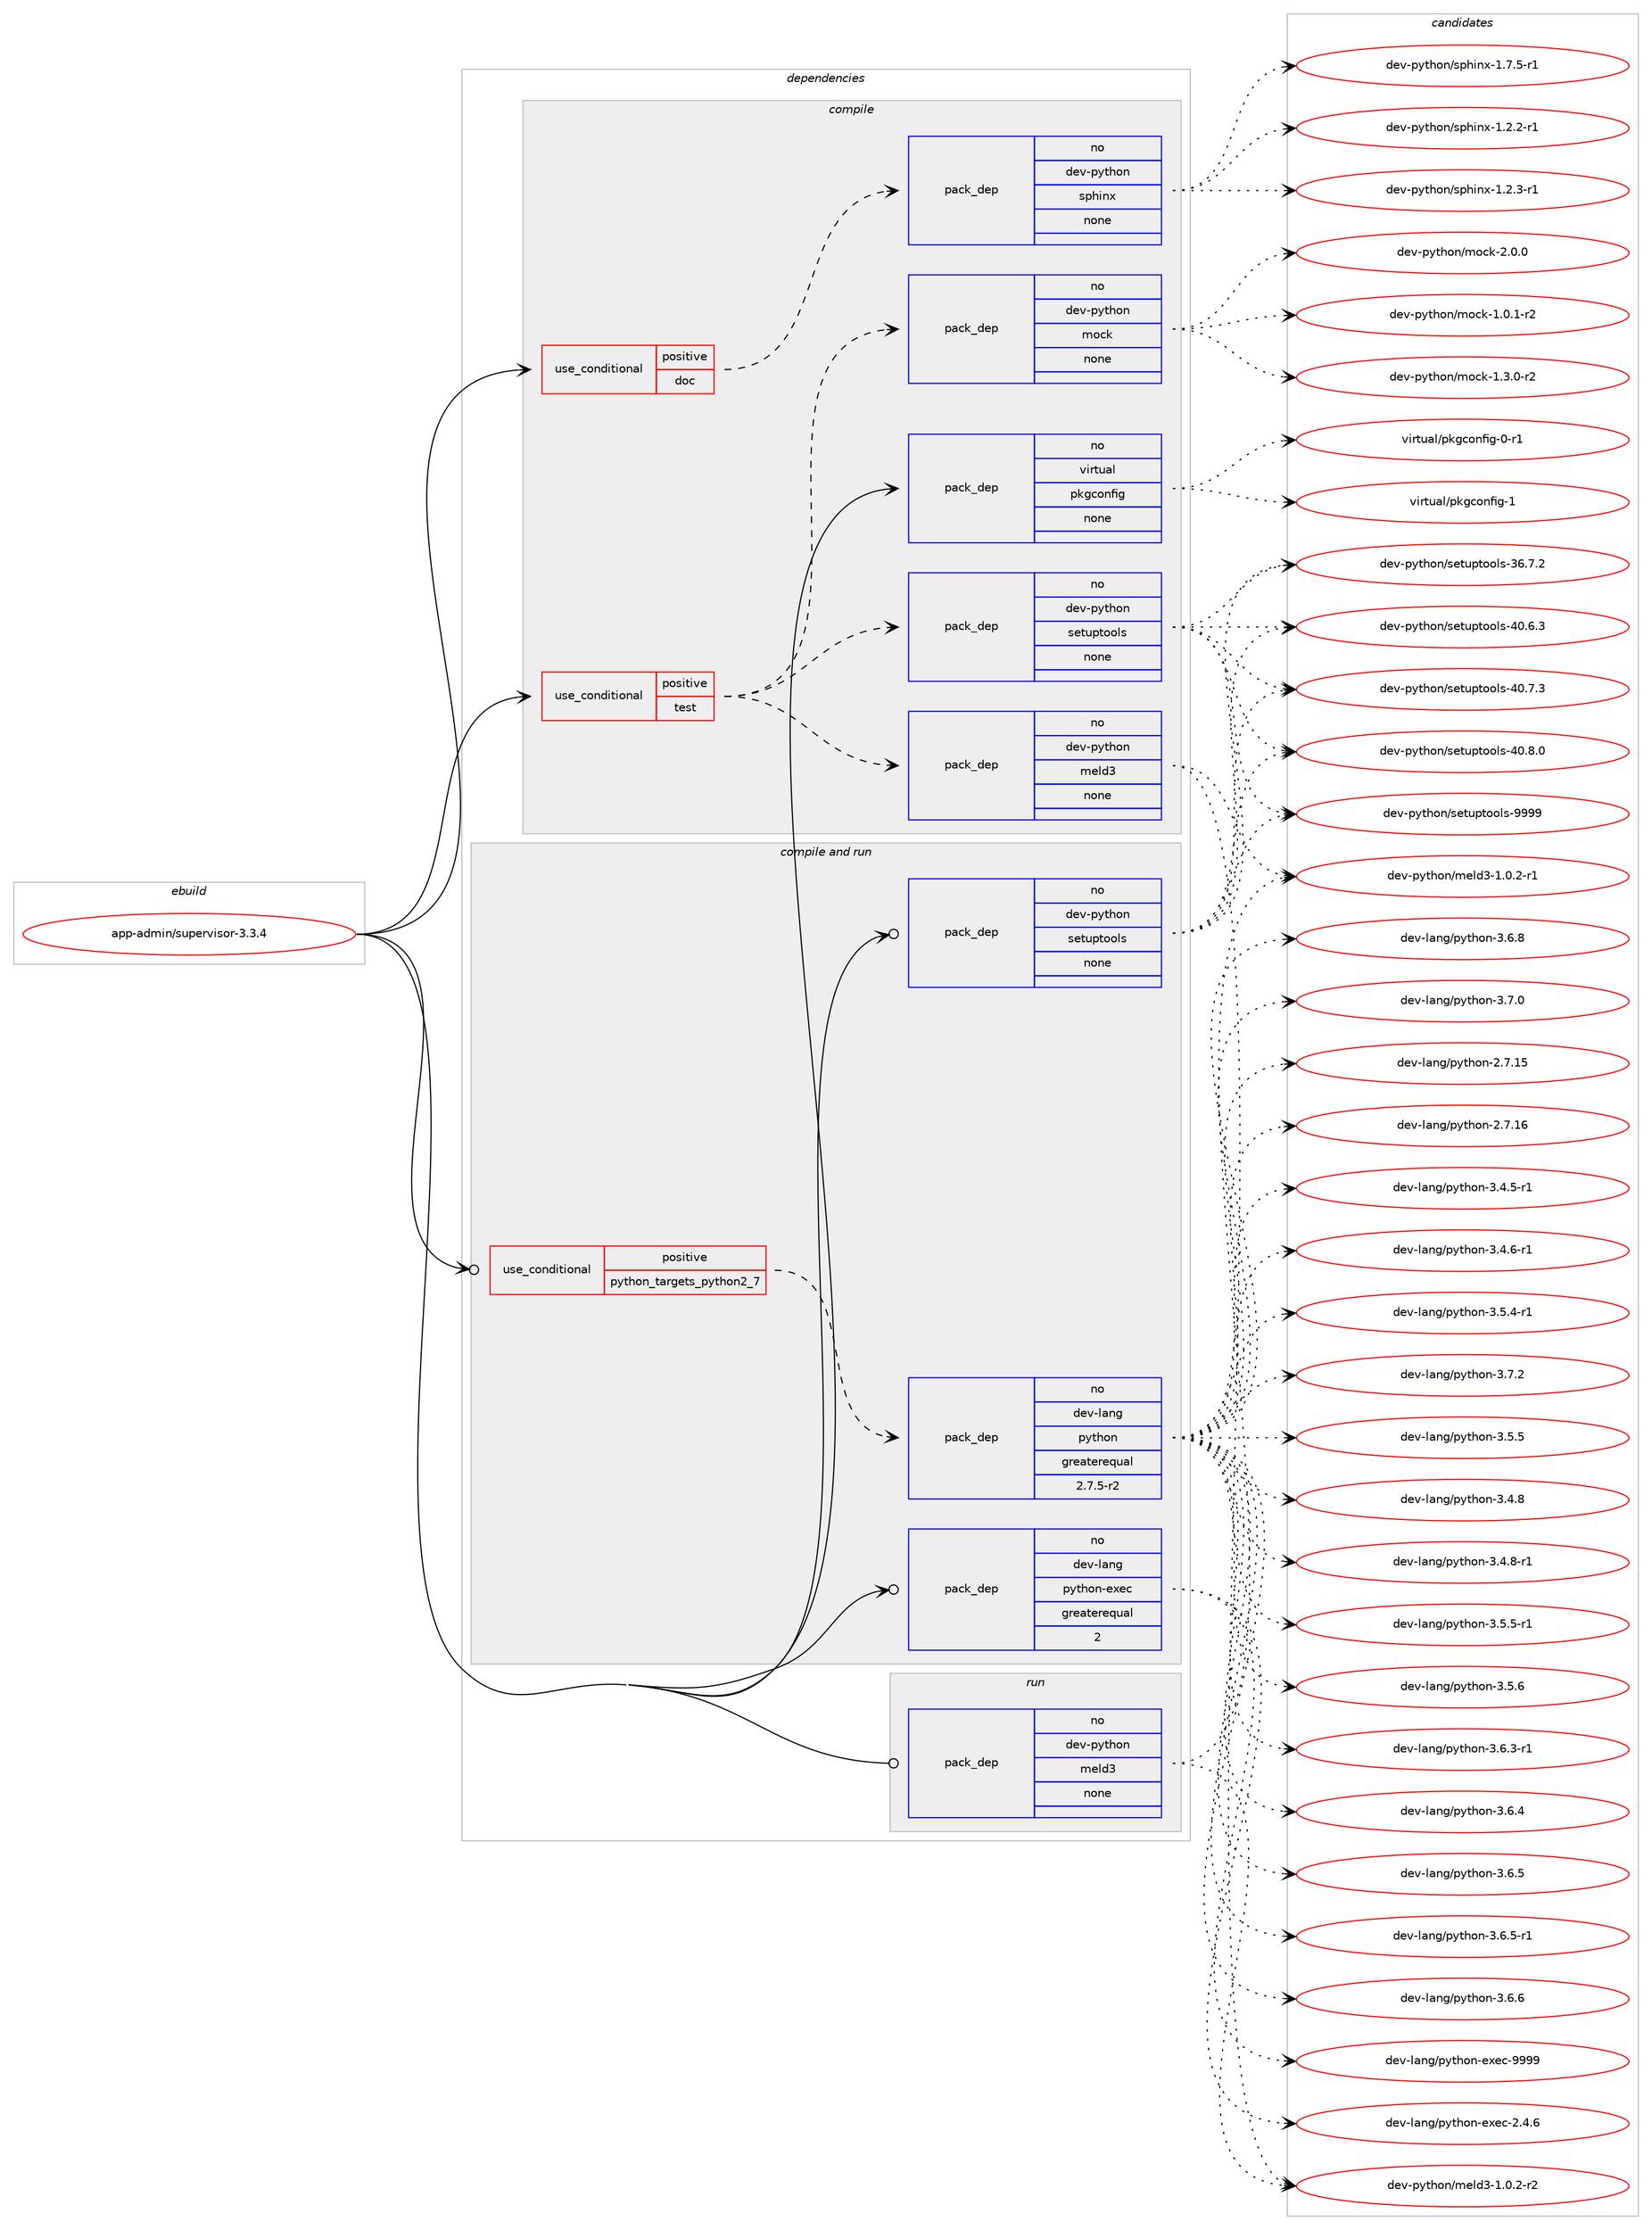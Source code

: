 digraph prolog {

# *************
# Graph options
# *************

newrank=true;
concentrate=true;
compound=true;
graph [rankdir=LR,fontname=Helvetica,fontsize=10,ranksep=1.5];#, ranksep=2.5, nodesep=0.2];
edge  [arrowhead=vee];
node  [fontname=Helvetica,fontsize=10];

# **********
# The ebuild
# **********

subgraph cluster_leftcol {
color=gray;
rank=same;
label=<<i>ebuild</i>>;
id [label="app-admin/supervisor-3.3.4", color=red, width=4, href="../app-admin/supervisor-3.3.4.svg"];
}

# ****************
# The dependencies
# ****************

subgraph cluster_midcol {
color=gray;
label=<<i>dependencies</i>>;
subgraph cluster_compile {
fillcolor="#eeeeee";
style=filled;
label=<<i>compile</i>>;
subgraph cond346053 {
dependency1269597 [label=<<TABLE BORDER="0" CELLBORDER="1" CELLSPACING="0" CELLPADDING="4"><TR><TD ROWSPAN="3" CELLPADDING="10">use_conditional</TD></TR><TR><TD>positive</TD></TR><TR><TD>doc</TD></TR></TABLE>>, shape=none, color=red];
subgraph pack903867 {
dependency1269598 [label=<<TABLE BORDER="0" CELLBORDER="1" CELLSPACING="0" CELLPADDING="4" WIDTH="220"><TR><TD ROWSPAN="6" CELLPADDING="30">pack_dep</TD></TR><TR><TD WIDTH="110">no</TD></TR><TR><TD>dev-python</TD></TR><TR><TD>sphinx</TD></TR><TR><TD>none</TD></TR><TR><TD></TD></TR></TABLE>>, shape=none, color=blue];
}
dependency1269597:e -> dependency1269598:w [weight=20,style="dashed",arrowhead="vee"];
}
id:e -> dependency1269597:w [weight=20,style="solid",arrowhead="vee"];
subgraph cond346054 {
dependency1269599 [label=<<TABLE BORDER="0" CELLBORDER="1" CELLSPACING="0" CELLPADDING="4"><TR><TD ROWSPAN="3" CELLPADDING="10">use_conditional</TD></TR><TR><TD>positive</TD></TR><TR><TD>test</TD></TR></TABLE>>, shape=none, color=red];
subgraph pack903868 {
dependency1269600 [label=<<TABLE BORDER="0" CELLBORDER="1" CELLSPACING="0" CELLPADDING="4" WIDTH="220"><TR><TD ROWSPAN="6" CELLPADDING="30">pack_dep</TD></TR><TR><TD WIDTH="110">no</TD></TR><TR><TD>dev-python</TD></TR><TR><TD>meld3</TD></TR><TR><TD>none</TD></TR><TR><TD></TD></TR></TABLE>>, shape=none, color=blue];
}
dependency1269599:e -> dependency1269600:w [weight=20,style="dashed",arrowhead="vee"];
subgraph pack903869 {
dependency1269601 [label=<<TABLE BORDER="0" CELLBORDER="1" CELLSPACING="0" CELLPADDING="4" WIDTH="220"><TR><TD ROWSPAN="6" CELLPADDING="30">pack_dep</TD></TR><TR><TD WIDTH="110">no</TD></TR><TR><TD>dev-python</TD></TR><TR><TD>setuptools</TD></TR><TR><TD>none</TD></TR><TR><TD></TD></TR></TABLE>>, shape=none, color=blue];
}
dependency1269599:e -> dependency1269601:w [weight=20,style="dashed",arrowhead="vee"];
subgraph pack903870 {
dependency1269602 [label=<<TABLE BORDER="0" CELLBORDER="1" CELLSPACING="0" CELLPADDING="4" WIDTH="220"><TR><TD ROWSPAN="6" CELLPADDING="30">pack_dep</TD></TR><TR><TD WIDTH="110">no</TD></TR><TR><TD>dev-python</TD></TR><TR><TD>mock</TD></TR><TR><TD>none</TD></TR><TR><TD></TD></TR></TABLE>>, shape=none, color=blue];
}
dependency1269599:e -> dependency1269602:w [weight=20,style="dashed",arrowhead="vee"];
}
id:e -> dependency1269599:w [weight=20,style="solid",arrowhead="vee"];
subgraph pack903871 {
dependency1269603 [label=<<TABLE BORDER="0" CELLBORDER="1" CELLSPACING="0" CELLPADDING="4" WIDTH="220"><TR><TD ROWSPAN="6" CELLPADDING="30">pack_dep</TD></TR><TR><TD WIDTH="110">no</TD></TR><TR><TD>virtual</TD></TR><TR><TD>pkgconfig</TD></TR><TR><TD>none</TD></TR><TR><TD></TD></TR></TABLE>>, shape=none, color=blue];
}
id:e -> dependency1269603:w [weight=20,style="solid",arrowhead="vee"];
}
subgraph cluster_compileandrun {
fillcolor="#eeeeee";
style=filled;
label=<<i>compile and run</i>>;
subgraph cond346055 {
dependency1269604 [label=<<TABLE BORDER="0" CELLBORDER="1" CELLSPACING="0" CELLPADDING="4"><TR><TD ROWSPAN="3" CELLPADDING="10">use_conditional</TD></TR><TR><TD>positive</TD></TR><TR><TD>python_targets_python2_7</TD></TR></TABLE>>, shape=none, color=red];
subgraph pack903872 {
dependency1269605 [label=<<TABLE BORDER="0" CELLBORDER="1" CELLSPACING="0" CELLPADDING="4" WIDTH="220"><TR><TD ROWSPAN="6" CELLPADDING="30">pack_dep</TD></TR><TR><TD WIDTH="110">no</TD></TR><TR><TD>dev-lang</TD></TR><TR><TD>python</TD></TR><TR><TD>greaterequal</TD></TR><TR><TD>2.7.5-r2</TD></TR></TABLE>>, shape=none, color=blue];
}
dependency1269604:e -> dependency1269605:w [weight=20,style="dashed",arrowhead="vee"];
}
id:e -> dependency1269604:w [weight=20,style="solid",arrowhead="odotvee"];
subgraph pack903873 {
dependency1269606 [label=<<TABLE BORDER="0" CELLBORDER="1" CELLSPACING="0" CELLPADDING="4" WIDTH="220"><TR><TD ROWSPAN="6" CELLPADDING="30">pack_dep</TD></TR><TR><TD WIDTH="110">no</TD></TR><TR><TD>dev-lang</TD></TR><TR><TD>python-exec</TD></TR><TR><TD>greaterequal</TD></TR><TR><TD>2</TD></TR></TABLE>>, shape=none, color=blue];
}
id:e -> dependency1269606:w [weight=20,style="solid",arrowhead="odotvee"];
subgraph pack903874 {
dependency1269607 [label=<<TABLE BORDER="0" CELLBORDER="1" CELLSPACING="0" CELLPADDING="4" WIDTH="220"><TR><TD ROWSPAN="6" CELLPADDING="30">pack_dep</TD></TR><TR><TD WIDTH="110">no</TD></TR><TR><TD>dev-python</TD></TR><TR><TD>setuptools</TD></TR><TR><TD>none</TD></TR><TR><TD></TD></TR></TABLE>>, shape=none, color=blue];
}
id:e -> dependency1269607:w [weight=20,style="solid",arrowhead="odotvee"];
}
subgraph cluster_run {
fillcolor="#eeeeee";
style=filled;
label=<<i>run</i>>;
subgraph pack903875 {
dependency1269608 [label=<<TABLE BORDER="0" CELLBORDER="1" CELLSPACING="0" CELLPADDING="4" WIDTH="220"><TR><TD ROWSPAN="6" CELLPADDING="30">pack_dep</TD></TR><TR><TD WIDTH="110">no</TD></TR><TR><TD>dev-python</TD></TR><TR><TD>meld3</TD></TR><TR><TD>none</TD></TR><TR><TD></TD></TR></TABLE>>, shape=none, color=blue];
}
id:e -> dependency1269608:w [weight=20,style="solid",arrowhead="odot"];
}
}

# **************
# The candidates
# **************

subgraph cluster_choices {
rank=same;
color=gray;
label=<<i>candidates</i>>;

subgraph choice903867 {
color=black;
nodesep=1;
choice10010111845112121116104111110471151121041051101204549465046504511449 [label="dev-python/sphinx-1.2.2-r1", color=red, width=4,href="../dev-python/sphinx-1.2.2-r1.svg"];
choice10010111845112121116104111110471151121041051101204549465046514511449 [label="dev-python/sphinx-1.2.3-r1", color=red, width=4,href="../dev-python/sphinx-1.2.3-r1.svg"];
choice10010111845112121116104111110471151121041051101204549465546534511449 [label="dev-python/sphinx-1.7.5-r1", color=red, width=4,href="../dev-python/sphinx-1.7.5-r1.svg"];
dependency1269598:e -> choice10010111845112121116104111110471151121041051101204549465046504511449:w [style=dotted,weight="100"];
dependency1269598:e -> choice10010111845112121116104111110471151121041051101204549465046514511449:w [style=dotted,weight="100"];
dependency1269598:e -> choice10010111845112121116104111110471151121041051101204549465546534511449:w [style=dotted,weight="100"];
}
subgraph choice903868 {
color=black;
nodesep=1;
choice1001011184511212111610411111047109101108100514549464846504511449 [label="dev-python/meld3-1.0.2-r1", color=red, width=4,href="../dev-python/meld3-1.0.2-r1.svg"];
choice1001011184511212111610411111047109101108100514549464846504511450 [label="dev-python/meld3-1.0.2-r2", color=red, width=4,href="../dev-python/meld3-1.0.2-r2.svg"];
dependency1269600:e -> choice1001011184511212111610411111047109101108100514549464846504511449:w [style=dotted,weight="100"];
dependency1269600:e -> choice1001011184511212111610411111047109101108100514549464846504511450:w [style=dotted,weight="100"];
}
subgraph choice903869 {
color=black;
nodesep=1;
choice100101118451121211161041111104711510111611711211611111110811545515446554650 [label="dev-python/setuptools-36.7.2", color=red, width=4,href="../dev-python/setuptools-36.7.2.svg"];
choice100101118451121211161041111104711510111611711211611111110811545524846544651 [label="dev-python/setuptools-40.6.3", color=red, width=4,href="../dev-python/setuptools-40.6.3.svg"];
choice100101118451121211161041111104711510111611711211611111110811545524846554651 [label="dev-python/setuptools-40.7.3", color=red, width=4,href="../dev-python/setuptools-40.7.3.svg"];
choice100101118451121211161041111104711510111611711211611111110811545524846564648 [label="dev-python/setuptools-40.8.0", color=red, width=4,href="../dev-python/setuptools-40.8.0.svg"];
choice10010111845112121116104111110471151011161171121161111111081154557575757 [label="dev-python/setuptools-9999", color=red, width=4,href="../dev-python/setuptools-9999.svg"];
dependency1269601:e -> choice100101118451121211161041111104711510111611711211611111110811545515446554650:w [style=dotted,weight="100"];
dependency1269601:e -> choice100101118451121211161041111104711510111611711211611111110811545524846544651:w [style=dotted,weight="100"];
dependency1269601:e -> choice100101118451121211161041111104711510111611711211611111110811545524846554651:w [style=dotted,weight="100"];
dependency1269601:e -> choice100101118451121211161041111104711510111611711211611111110811545524846564648:w [style=dotted,weight="100"];
dependency1269601:e -> choice10010111845112121116104111110471151011161171121161111111081154557575757:w [style=dotted,weight="100"];
}
subgraph choice903870 {
color=black;
nodesep=1;
choice1001011184511212111610411111047109111991074549464846494511450 [label="dev-python/mock-1.0.1-r2", color=red, width=4,href="../dev-python/mock-1.0.1-r2.svg"];
choice1001011184511212111610411111047109111991074549465146484511450 [label="dev-python/mock-1.3.0-r2", color=red, width=4,href="../dev-python/mock-1.3.0-r2.svg"];
choice100101118451121211161041111104710911199107455046484648 [label="dev-python/mock-2.0.0", color=red, width=4,href="../dev-python/mock-2.0.0.svg"];
dependency1269602:e -> choice1001011184511212111610411111047109111991074549464846494511450:w [style=dotted,weight="100"];
dependency1269602:e -> choice1001011184511212111610411111047109111991074549465146484511450:w [style=dotted,weight="100"];
dependency1269602:e -> choice100101118451121211161041111104710911199107455046484648:w [style=dotted,weight="100"];
}
subgraph choice903871 {
color=black;
nodesep=1;
choice11810511411611797108471121071039911111010210510345484511449 [label="virtual/pkgconfig-0-r1", color=red, width=4,href="../virtual/pkgconfig-0-r1.svg"];
choice1181051141161179710847112107103991111101021051034549 [label="virtual/pkgconfig-1", color=red, width=4,href="../virtual/pkgconfig-1.svg"];
dependency1269603:e -> choice11810511411611797108471121071039911111010210510345484511449:w [style=dotted,weight="100"];
dependency1269603:e -> choice1181051141161179710847112107103991111101021051034549:w [style=dotted,weight="100"];
}
subgraph choice903872 {
color=black;
nodesep=1;
choice10010111845108971101034711212111610411111045504655464953 [label="dev-lang/python-2.7.15", color=red, width=4,href="../dev-lang/python-2.7.15.svg"];
choice10010111845108971101034711212111610411111045504655464954 [label="dev-lang/python-2.7.16", color=red, width=4,href="../dev-lang/python-2.7.16.svg"];
choice1001011184510897110103471121211161041111104551465246534511449 [label="dev-lang/python-3.4.5-r1", color=red, width=4,href="../dev-lang/python-3.4.5-r1.svg"];
choice1001011184510897110103471121211161041111104551465246544511449 [label="dev-lang/python-3.4.6-r1", color=red, width=4,href="../dev-lang/python-3.4.6-r1.svg"];
choice100101118451089711010347112121116104111110455146524656 [label="dev-lang/python-3.4.8", color=red, width=4,href="../dev-lang/python-3.4.8.svg"];
choice1001011184510897110103471121211161041111104551465246564511449 [label="dev-lang/python-3.4.8-r1", color=red, width=4,href="../dev-lang/python-3.4.8-r1.svg"];
choice1001011184510897110103471121211161041111104551465346524511449 [label="dev-lang/python-3.5.4-r1", color=red, width=4,href="../dev-lang/python-3.5.4-r1.svg"];
choice100101118451089711010347112121116104111110455146534653 [label="dev-lang/python-3.5.5", color=red, width=4,href="../dev-lang/python-3.5.5.svg"];
choice1001011184510897110103471121211161041111104551465346534511449 [label="dev-lang/python-3.5.5-r1", color=red, width=4,href="../dev-lang/python-3.5.5-r1.svg"];
choice100101118451089711010347112121116104111110455146534654 [label="dev-lang/python-3.5.6", color=red, width=4,href="../dev-lang/python-3.5.6.svg"];
choice1001011184510897110103471121211161041111104551465446514511449 [label="dev-lang/python-3.6.3-r1", color=red, width=4,href="../dev-lang/python-3.6.3-r1.svg"];
choice100101118451089711010347112121116104111110455146544652 [label="dev-lang/python-3.6.4", color=red, width=4,href="../dev-lang/python-3.6.4.svg"];
choice100101118451089711010347112121116104111110455146544653 [label="dev-lang/python-3.6.5", color=red, width=4,href="../dev-lang/python-3.6.5.svg"];
choice1001011184510897110103471121211161041111104551465446534511449 [label="dev-lang/python-3.6.5-r1", color=red, width=4,href="../dev-lang/python-3.6.5-r1.svg"];
choice100101118451089711010347112121116104111110455146544654 [label="dev-lang/python-3.6.6", color=red, width=4,href="../dev-lang/python-3.6.6.svg"];
choice100101118451089711010347112121116104111110455146544656 [label="dev-lang/python-3.6.8", color=red, width=4,href="../dev-lang/python-3.6.8.svg"];
choice100101118451089711010347112121116104111110455146554648 [label="dev-lang/python-3.7.0", color=red, width=4,href="../dev-lang/python-3.7.0.svg"];
choice100101118451089711010347112121116104111110455146554650 [label="dev-lang/python-3.7.2", color=red, width=4,href="../dev-lang/python-3.7.2.svg"];
dependency1269605:e -> choice10010111845108971101034711212111610411111045504655464953:w [style=dotted,weight="100"];
dependency1269605:e -> choice10010111845108971101034711212111610411111045504655464954:w [style=dotted,weight="100"];
dependency1269605:e -> choice1001011184510897110103471121211161041111104551465246534511449:w [style=dotted,weight="100"];
dependency1269605:e -> choice1001011184510897110103471121211161041111104551465246544511449:w [style=dotted,weight="100"];
dependency1269605:e -> choice100101118451089711010347112121116104111110455146524656:w [style=dotted,weight="100"];
dependency1269605:e -> choice1001011184510897110103471121211161041111104551465246564511449:w [style=dotted,weight="100"];
dependency1269605:e -> choice1001011184510897110103471121211161041111104551465346524511449:w [style=dotted,weight="100"];
dependency1269605:e -> choice100101118451089711010347112121116104111110455146534653:w [style=dotted,weight="100"];
dependency1269605:e -> choice1001011184510897110103471121211161041111104551465346534511449:w [style=dotted,weight="100"];
dependency1269605:e -> choice100101118451089711010347112121116104111110455146534654:w [style=dotted,weight="100"];
dependency1269605:e -> choice1001011184510897110103471121211161041111104551465446514511449:w [style=dotted,weight="100"];
dependency1269605:e -> choice100101118451089711010347112121116104111110455146544652:w [style=dotted,weight="100"];
dependency1269605:e -> choice100101118451089711010347112121116104111110455146544653:w [style=dotted,weight="100"];
dependency1269605:e -> choice1001011184510897110103471121211161041111104551465446534511449:w [style=dotted,weight="100"];
dependency1269605:e -> choice100101118451089711010347112121116104111110455146544654:w [style=dotted,weight="100"];
dependency1269605:e -> choice100101118451089711010347112121116104111110455146544656:w [style=dotted,weight="100"];
dependency1269605:e -> choice100101118451089711010347112121116104111110455146554648:w [style=dotted,weight="100"];
dependency1269605:e -> choice100101118451089711010347112121116104111110455146554650:w [style=dotted,weight="100"];
}
subgraph choice903873 {
color=black;
nodesep=1;
choice1001011184510897110103471121211161041111104510112010199455046524654 [label="dev-lang/python-exec-2.4.6", color=red, width=4,href="../dev-lang/python-exec-2.4.6.svg"];
choice10010111845108971101034711212111610411111045101120101994557575757 [label="dev-lang/python-exec-9999", color=red, width=4,href="../dev-lang/python-exec-9999.svg"];
dependency1269606:e -> choice1001011184510897110103471121211161041111104510112010199455046524654:w [style=dotted,weight="100"];
dependency1269606:e -> choice10010111845108971101034711212111610411111045101120101994557575757:w [style=dotted,weight="100"];
}
subgraph choice903874 {
color=black;
nodesep=1;
choice100101118451121211161041111104711510111611711211611111110811545515446554650 [label="dev-python/setuptools-36.7.2", color=red, width=4,href="../dev-python/setuptools-36.7.2.svg"];
choice100101118451121211161041111104711510111611711211611111110811545524846544651 [label="dev-python/setuptools-40.6.3", color=red, width=4,href="../dev-python/setuptools-40.6.3.svg"];
choice100101118451121211161041111104711510111611711211611111110811545524846554651 [label="dev-python/setuptools-40.7.3", color=red, width=4,href="../dev-python/setuptools-40.7.3.svg"];
choice100101118451121211161041111104711510111611711211611111110811545524846564648 [label="dev-python/setuptools-40.8.0", color=red, width=4,href="../dev-python/setuptools-40.8.0.svg"];
choice10010111845112121116104111110471151011161171121161111111081154557575757 [label="dev-python/setuptools-9999", color=red, width=4,href="../dev-python/setuptools-9999.svg"];
dependency1269607:e -> choice100101118451121211161041111104711510111611711211611111110811545515446554650:w [style=dotted,weight="100"];
dependency1269607:e -> choice100101118451121211161041111104711510111611711211611111110811545524846544651:w [style=dotted,weight="100"];
dependency1269607:e -> choice100101118451121211161041111104711510111611711211611111110811545524846554651:w [style=dotted,weight="100"];
dependency1269607:e -> choice100101118451121211161041111104711510111611711211611111110811545524846564648:w [style=dotted,weight="100"];
dependency1269607:e -> choice10010111845112121116104111110471151011161171121161111111081154557575757:w [style=dotted,weight="100"];
}
subgraph choice903875 {
color=black;
nodesep=1;
choice1001011184511212111610411111047109101108100514549464846504511449 [label="dev-python/meld3-1.0.2-r1", color=red, width=4,href="../dev-python/meld3-1.0.2-r1.svg"];
choice1001011184511212111610411111047109101108100514549464846504511450 [label="dev-python/meld3-1.0.2-r2", color=red, width=4,href="../dev-python/meld3-1.0.2-r2.svg"];
dependency1269608:e -> choice1001011184511212111610411111047109101108100514549464846504511449:w [style=dotted,weight="100"];
dependency1269608:e -> choice1001011184511212111610411111047109101108100514549464846504511450:w [style=dotted,weight="100"];
}
}

}
